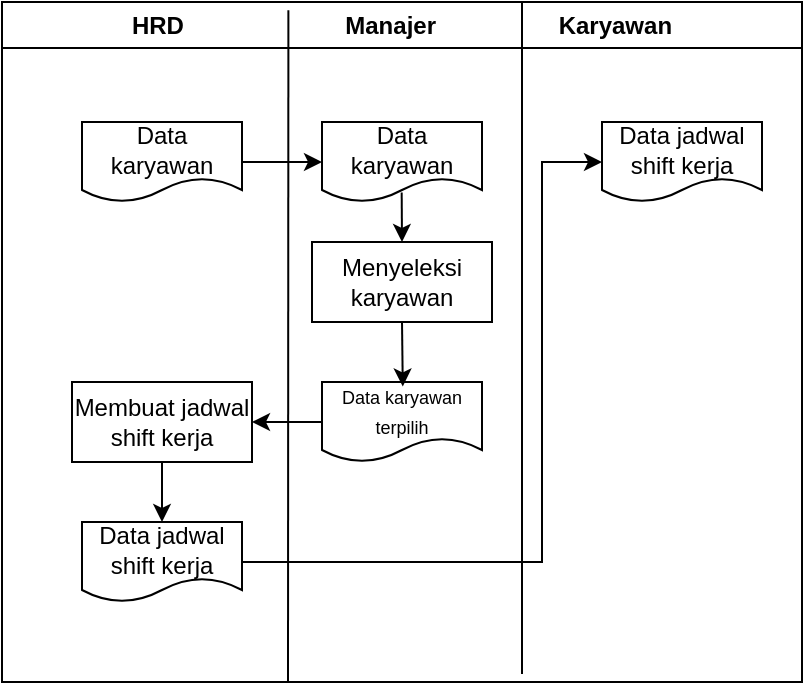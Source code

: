 <mxfile version="25.0.1">
  <diagram name="Page-1" id="y6cOeRmJeKwieuvbdpE5">
    <mxGraphModel dx="794" dy="414" grid="1" gridSize="10" guides="1" tooltips="1" connect="1" arrows="1" fold="1" page="1" pageScale="1" pageWidth="850" pageHeight="1100" math="0" shadow="0">
      <root>
        <mxCell id="0" />
        <mxCell id="1" parent="0" />
        <mxCell id="8eNlqZFdrqpLB3Y1PT_I-2" value="HRD&lt;span style=&quot;white-space: pre;&quot;&gt;&#x9;&lt;/span&gt;&lt;span style=&quot;white-space: pre;&quot;&gt;&#x9;&lt;/span&gt;&lt;span style=&quot;white-space: pre;&quot;&gt;&#x9;&lt;/span&gt;Manajer&lt;span style=&quot;white-space: pre;&quot;&gt;&#x9;&lt;/span&gt;&lt;span style=&quot;white-space: pre;&quot;&gt;&#x9;&lt;/span&gt;&lt;span style=&quot;white-space: pre;&quot;&gt;&#x9;&lt;/span&gt;Karyawan" style="swimlane;whiteSpace=wrap;html=1;startSize=23;" vertex="1" parent="1">
          <mxGeometry x="170" y="30" width="400" height="340" as="geometry">
            <mxRectangle x="170" y="30" width="140" height="30" as="alternateBounds" />
          </mxGeometry>
        </mxCell>
        <mxCell id="8eNlqZFdrqpLB3Y1PT_I-3" value="Data karyawan" style="shape=document;whiteSpace=wrap;html=1;boundedLbl=1;" vertex="1" parent="8eNlqZFdrqpLB3Y1PT_I-2">
          <mxGeometry x="160" y="60" width="80" height="40" as="geometry" />
        </mxCell>
        <mxCell id="8eNlqZFdrqpLB3Y1PT_I-10" style="edgeStyle=orthogonalEdgeStyle;rounded=0;orthogonalLoop=1;jettySize=auto;html=1;exitX=1;exitY=0.5;exitDx=0;exitDy=0;entryX=0;entryY=0.5;entryDx=0;entryDy=0;" edge="1" parent="8eNlqZFdrqpLB3Y1PT_I-2" source="8eNlqZFdrqpLB3Y1PT_I-4" target="8eNlqZFdrqpLB3Y1PT_I-3">
          <mxGeometry relative="1" as="geometry" />
        </mxCell>
        <mxCell id="8eNlqZFdrqpLB3Y1PT_I-4" value="Data karyawan" style="shape=document;whiteSpace=wrap;html=1;boundedLbl=1;" vertex="1" parent="8eNlqZFdrqpLB3Y1PT_I-2">
          <mxGeometry x="40" y="60" width="80" height="40" as="geometry" />
        </mxCell>
        <mxCell id="8eNlqZFdrqpLB3Y1PT_I-5" value="Menyeleksi karyawan" style="rounded=0;whiteSpace=wrap;html=1;" vertex="1" parent="8eNlqZFdrqpLB3Y1PT_I-2">
          <mxGeometry x="155" y="120" width="90" height="40" as="geometry" />
        </mxCell>
        <mxCell id="8eNlqZFdrqpLB3Y1PT_I-11" style="edgeStyle=orthogonalEdgeStyle;rounded=0;orthogonalLoop=1;jettySize=auto;html=1;exitX=0;exitY=0.5;exitDx=0;exitDy=0;" edge="1" parent="8eNlqZFdrqpLB3Y1PT_I-2" source="8eNlqZFdrqpLB3Y1PT_I-6" target="8eNlqZFdrqpLB3Y1PT_I-7">
          <mxGeometry relative="1" as="geometry" />
        </mxCell>
        <mxCell id="8eNlqZFdrqpLB3Y1PT_I-6" value="&lt;font style=&quot;font-size: 9px;&quot;&gt;Data karyawan terpilih&lt;br&gt;&lt;/font&gt;" style="shape=document;whiteSpace=wrap;html=1;boundedLbl=1;" vertex="1" parent="8eNlqZFdrqpLB3Y1PT_I-2">
          <mxGeometry x="160" y="190" width="80" height="40" as="geometry" />
        </mxCell>
        <mxCell id="8eNlqZFdrqpLB3Y1PT_I-12" style="edgeStyle=orthogonalEdgeStyle;rounded=0;orthogonalLoop=1;jettySize=auto;html=1;exitX=0.5;exitY=1;exitDx=0;exitDy=0;" edge="1" parent="8eNlqZFdrqpLB3Y1PT_I-2" source="8eNlqZFdrqpLB3Y1PT_I-7" target="8eNlqZFdrqpLB3Y1PT_I-8">
          <mxGeometry relative="1" as="geometry" />
        </mxCell>
        <mxCell id="8eNlqZFdrqpLB3Y1PT_I-7" value="Membuat jadwal shift kerja" style="rounded=0;whiteSpace=wrap;html=1;" vertex="1" parent="8eNlqZFdrqpLB3Y1PT_I-2">
          <mxGeometry x="35" y="190" width="90" height="40" as="geometry" />
        </mxCell>
        <mxCell id="8eNlqZFdrqpLB3Y1PT_I-13" style="edgeStyle=orthogonalEdgeStyle;rounded=0;orthogonalLoop=1;jettySize=auto;html=1;exitX=1;exitY=0.5;exitDx=0;exitDy=0;entryX=0;entryY=0.5;entryDx=0;entryDy=0;" edge="1" parent="8eNlqZFdrqpLB3Y1PT_I-2" source="8eNlqZFdrqpLB3Y1PT_I-8" target="8eNlqZFdrqpLB3Y1PT_I-9">
          <mxGeometry relative="1" as="geometry">
            <Array as="points">
              <mxPoint x="270" y="280" />
              <mxPoint x="270" y="80" />
            </Array>
          </mxGeometry>
        </mxCell>
        <mxCell id="8eNlqZFdrqpLB3Y1PT_I-8" value="Data jadwal shift kerja" style="shape=document;whiteSpace=wrap;html=1;boundedLbl=1;" vertex="1" parent="8eNlqZFdrqpLB3Y1PT_I-2">
          <mxGeometry x="40" y="260" width="80" height="40" as="geometry" />
        </mxCell>
        <mxCell id="8eNlqZFdrqpLB3Y1PT_I-9" value="Data jadwal shift kerja" style="shape=document;whiteSpace=wrap;html=1;boundedLbl=1;" vertex="1" parent="8eNlqZFdrqpLB3Y1PT_I-2">
          <mxGeometry x="300" y="60" width="80" height="40" as="geometry" />
        </mxCell>
        <mxCell id="8eNlqZFdrqpLB3Y1PT_I-15" style="edgeStyle=orthogonalEdgeStyle;rounded=0;orthogonalLoop=1;jettySize=auto;html=1;exitX=0.498;exitY=0.882;exitDx=0;exitDy=0;entryX=0.5;entryY=0;entryDx=0;entryDy=0;exitPerimeter=0;" edge="1" parent="8eNlqZFdrqpLB3Y1PT_I-2" source="8eNlqZFdrqpLB3Y1PT_I-3" target="8eNlqZFdrqpLB3Y1PT_I-5">
          <mxGeometry relative="1" as="geometry" />
        </mxCell>
        <mxCell id="8eNlqZFdrqpLB3Y1PT_I-16" style="edgeStyle=orthogonalEdgeStyle;rounded=0;orthogonalLoop=1;jettySize=auto;html=1;exitX=0.5;exitY=1;exitDx=0;exitDy=0;entryX=0.505;entryY=0.056;entryDx=0;entryDy=0;entryPerimeter=0;" edge="1" parent="8eNlqZFdrqpLB3Y1PT_I-2" source="8eNlqZFdrqpLB3Y1PT_I-5" target="8eNlqZFdrqpLB3Y1PT_I-6">
          <mxGeometry relative="1" as="geometry" />
        </mxCell>
        <mxCell id="8eNlqZFdrqpLB3Y1PT_I-19" value="" style="endArrow=none;html=1;rounded=0;entryX=0.358;entryY=0.012;entryDx=0;entryDy=0;entryPerimeter=0;" edge="1" parent="8eNlqZFdrqpLB3Y1PT_I-2" target="8eNlqZFdrqpLB3Y1PT_I-2">
          <mxGeometry width="50" height="50" relative="1" as="geometry">
            <mxPoint x="143" y="340" as="sourcePoint" />
            <mxPoint x="160" y="10" as="targetPoint" />
          </mxGeometry>
        </mxCell>
        <mxCell id="8eNlqZFdrqpLB3Y1PT_I-20" value="" style="endArrow=none;html=1;rounded=0;entryX=0.358;entryY=0.012;entryDx=0;entryDy=0;entryPerimeter=0;" edge="1" parent="1">
          <mxGeometry width="50" height="50" relative="1" as="geometry">
            <mxPoint x="430" y="366" as="sourcePoint" />
            <mxPoint x="430" y="30" as="targetPoint" />
          </mxGeometry>
        </mxCell>
      </root>
    </mxGraphModel>
  </diagram>
</mxfile>
